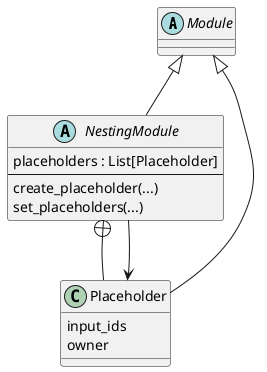 @startuml
abstract class Module

abstract class NestingModule {
  placeholders : List[Placeholder]
  ---
  create_placeholder(...)
  set_placeholders(...)
}

class Placeholder {
  input_ids
  owner
}

Module <|-- NestingModule
Module <|-- Placeholder
NestingModule +-- Placeholder
NestingModule --> Placeholder

@enduml